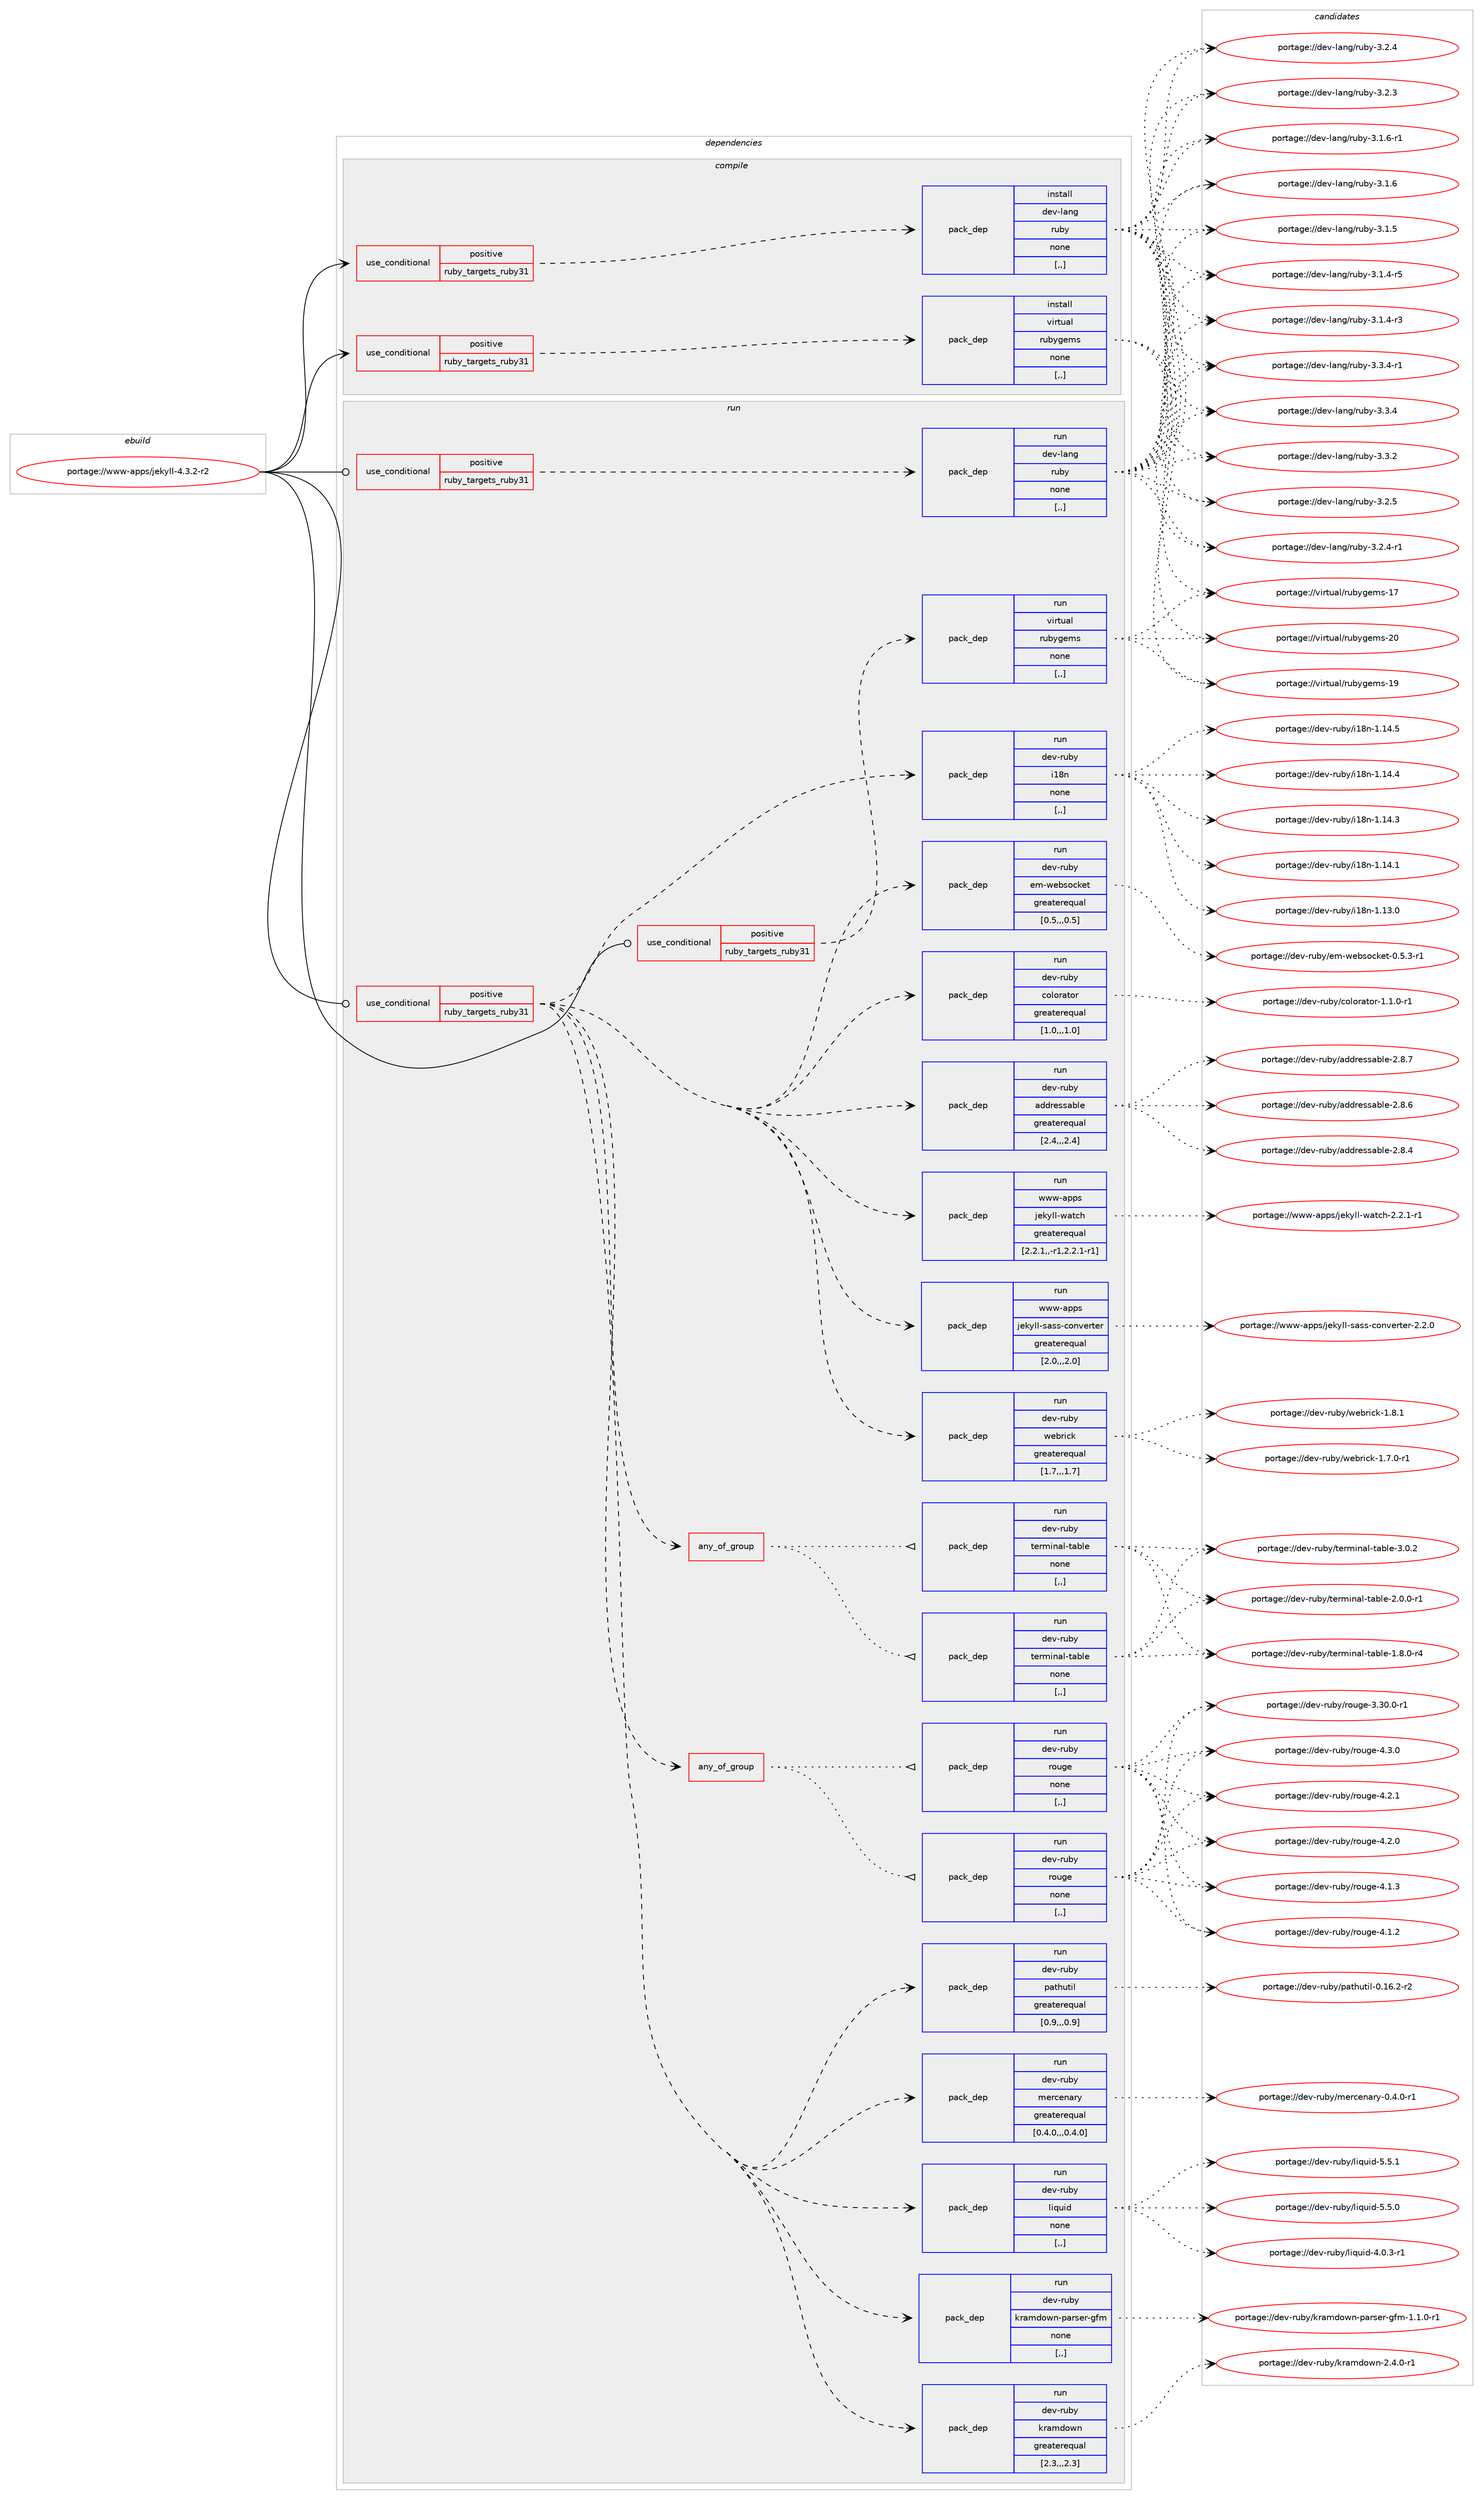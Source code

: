 digraph prolog {

# *************
# Graph options
# *************

newrank=true;
concentrate=true;
compound=true;
graph [rankdir=LR,fontname=Helvetica,fontsize=10,ranksep=1.5];#, ranksep=2.5, nodesep=0.2];
edge  [arrowhead=vee];
node  [fontname=Helvetica,fontsize=10];

# **********
# The ebuild
# **********

subgraph cluster_leftcol {
color=gray;
label=<<i>ebuild</i>>;
id [label="portage://www-apps/jekyll-4.3.2-r2", color=red, width=4, href="../www-apps/jekyll-4.3.2-r2.svg"];
}

# ****************
# The dependencies
# ****************

subgraph cluster_midcol {
color=gray;
label=<<i>dependencies</i>>;
subgraph cluster_compile {
fillcolor="#eeeeee";
style=filled;
label=<<i>compile</i>>;
subgraph cond119001 {
dependency446890 [label=<<TABLE BORDER="0" CELLBORDER="1" CELLSPACING="0" CELLPADDING="4"><TR><TD ROWSPAN="3" CELLPADDING="10">use_conditional</TD></TR><TR><TD>positive</TD></TR><TR><TD>ruby_targets_ruby31</TD></TR></TABLE>>, shape=none, color=red];
subgraph pack324602 {
dependency446891 [label=<<TABLE BORDER="0" CELLBORDER="1" CELLSPACING="0" CELLPADDING="4" WIDTH="220"><TR><TD ROWSPAN="6" CELLPADDING="30">pack_dep</TD></TR><TR><TD WIDTH="110">install</TD></TR><TR><TD>dev-lang</TD></TR><TR><TD>ruby</TD></TR><TR><TD>none</TD></TR><TR><TD>[,,]</TD></TR></TABLE>>, shape=none, color=blue];
}
dependency446890:e -> dependency446891:w [weight=20,style="dashed",arrowhead="vee"];
}
id:e -> dependency446890:w [weight=20,style="solid",arrowhead="vee"];
subgraph cond119002 {
dependency446892 [label=<<TABLE BORDER="0" CELLBORDER="1" CELLSPACING="0" CELLPADDING="4"><TR><TD ROWSPAN="3" CELLPADDING="10">use_conditional</TD></TR><TR><TD>positive</TD></TR><TR><TD>ruby_targets_ruby31</TD></TR></TABLE>>, shape=none, color=red];
subgraph pack324603 {
dependency446893 [label=<<TABLE BORDER="0" CELLBORDER="1" CELLSPACING="0" CELLPADDING="4" WIDTH="220"><TR><TD ROWSPAN="6" CELLPADDING="30">pack_dep</TD></TR><TR><TD WIDTH="110">install</TD></TR><TR><TD>virtual</TD></TR><TR><TD>rubygems</TD></TR><TR><TD>none</TD></TR><TR><TD>[,,]</TD></TR></TABLE>>, shape=none, color=blue];
}
dependency446892:e -> dependency446893:w [weight=20,style="dashed",arrowhead="vee"];
}
id:e -> dependency446892:w [weight=20,style="solid",arrowhead="vee"];
}
subgraph cluster_compileandrun {
fillcolor="#eeeeee";
style=filled;
label=<<i>compile and run</i>>;
}
subgraph cluster_run {
fillcolor="#eeeeee";
style=filled;
label=<<i>run</i>>;
subgraph cond119003 {
dependency446894 [label=<<TABLE BORDER="0" CELLBORDER="1" CELLSPACING="0" CELLPADDING="4"><TR><TD ROWSPAN="3" CELLPADDING="10">use_conditional</TD></TR><TR><TD>positive</TD></TR><TR><TD>ruby_targets_ruby31</TD></TR></TABLE>>, shape=none, color=red];
subgraph pack324604 {
dependency446895 [label=<<TABLE BORDER="0" CELLBORDER="1" CELLSPACING="0" CELLPADDING="4" WIDTH="220"><TR><TD ROWSPAN="6" CELLPADDING="30">pack_dep</TD></TR><TR><TD WIDTH="110">run</TD></TR><TR><TD>dev-lang</TD></TR><TR><TD>ruby</TD></TR><TR><TD>none</TD></TR><TR><TD>[,,]</TD></TR></TABLE>>, shape=none, color=blue];
}
dependency446894:e -> dependency446895:w [weight=20,style="dashed",arrowhead="vee"];
}
id:e -> dependency446894:w [weight=20,style="solid",arrowhead="odot"];
subgraph cond119004 {
dependency446896 [label=<<TABLE BORDER="0" CELLBORDER="1" CELLSPACING="0" CELLPADDING="4"><TR><TD ROWSPAN="3" CELLPADDING="10">use_conditional</TD></TR><TR><TD>positive</TD></TR><TR><TD>ruby_targets_ruby31</TD></TR></TABLE>>, shape=none, color=red];
subgraph pack324605 {
dependency446897 [label=<<TABLE BORDER="0" CELLBORDER="1" CELLSPACING="0" CELLPADDING="4" WIDTH="220"><TR><TD ROWSPAN="6" CELLPADDING="30">pack_dep</TD></TR><TR><TD WIDTH="110">run</TD></TR><TR><TD>dev-ruby</TD></TR><TR><TD>addressable</TD></TR><TR><TD>greaterequal</TD></TR><TR><TD>[2.4,,,2.4]</TD></TR></TABLE>>, shape=none, color=blue];
}
dependency446896:e -> dependency446897:w [weight=20,style="dashed",arrowhead="vee"];
subgraph pack324606 {
dependency446898 [label=<<TABLE BORDER="0" CELLBORDER="1" CELLSPACING="0" CELLPADDING="4" WIDTH="220"><TR><TD ROWSPAN="6" CELLPADDING="30">pack_dep</TD></TR><TR><TD WIDTH="110">run</TD></TR><TR><TD>dev-ruby</TD></TR><TR><TD>colorator</TD></TR><TR><TD>greaterequal</TD></TR><TR><TD>[1.0,,,1.0]</TD></TR></TABLE>>, shape=none, color=blue];
}
dependency446896:e -> dependency446898:w [weight=20,style="dashed",arrowhead="vee"];
subgraph pack324607 {
dependency446899 [label=<<TABLE BORDER="0" CELLBORDER="1" CELLSPACING="0" CELLPADDING="4" WIDTH="220"><TR><TD ROWSPAN="6" CELLPADDING="30">pack_dep</TD></TR><TR><TD WIDTH="110">run</TD></TR><TR><TD>dev-ruby</TD></TR><TR><TD>em-websocket</TD></TR><TR><TD>greaterequal</TD></TR><TR><TD>[0.5,,,0.5]</TD></TR></TABLE>>, shape=none, color=blue];
}
dependency446896:e -> dependency446899:w [weight=20,style="dashed",arrowhead="vee"];
subgraph pack324608 {
dependency446900 [label=<<TABLE BORDER="0" CELLBORDER="1" CELLSPACING="0" CELLPADDING="4" WIDTH="220"><TR><TD ROWSPAN="6" CELLPADDING="30">pack_dep</TD></TR><TR><TD WIDTH="110">run</TD></TR><TR><TD>dev-ruby</TD></TR><TR><TD>i18n</TD></TR><TR><TD>none</TD></TR><TR><TD>[,,]</TD></TR></TABLE>>, shape=none, color=blue];
}
dependency446896:e -> dependency446900:w [weight=20,style="dashed",arrowhead="vee"];
subgraph pack324609 {
dependency446901 [label=<<TABLE BORDER="0" CELLBORDER="1" CELLSPACING="0" CELLPADDING="4" WIDTH="220"><TR><TD ROWSPAN="6" CELLPADDING="30">pack_dep</TD></TR><TR><TD WIDTH="110">run</TD></TR><TR><TD>dev-ruby</TD></TR><TR><TD>kramdown</TD></TR><TR><TD>greaterequal</TD></TR><TR><TD>[2.3,,,2.3]</TD></TR></TABLE>>, shape=none, color=blue];
}
dependency446896:e -> dependency446901:w [weight=20,style="dashed",arrowhead="vee"];
subgraph pack324610 {
dependency446902 [label=<<TABLE BORDER="0" CELLBORDER="1" CELLSPACING="0" CELLPADDING="4" WIDTH="220"><TR><TD ROWSPAN="6" CELLPADDING="30">pack_dep</TD></TR><TR><TD WIDTH="110">run</TD></TR><TR><TD>dev-ruby</TD></TR><TR><TD>kramdown-parser-gfm</TD></TR><TR><TD>none</TD></TR><TR><TD>[,,]</TD></TR></TABLE>>, shape=none, color=blue];
}
dependency446896:e -> dependency446902:w [weight=20,style="dashed",arrowhead="vee"];
subgraph pack324611 {
dependency446903 [label=<<TABLE BORDER="0" CELLBORDER="1" CELLSPACING="0" CELLPADDING="4" WIDTH="220"><TR><TD ROWSPAN="6" CELLPADDING="30">pack_dep</TD></TR><TR><TD WIDTH="110">run</TD></TR><TR><TD>dev-ruby</TD></TR><TR><TD>liquid</TD></TR><TR><TD>none</TD></TR><TR><TD>[,,]</TD></TR></TABLE>>, shape=none, color=blue];
}
dependency446896:e -> dependency446903:w [weight=20,style="dashed",arrowhead="vee"];
subgraph pack324612 {
dependency446904 [label=<<TABLE BORDER="0" CELLBORDER="1" CELLSPACING="0" CELLPADDING="4" WIDTH="220"><TR><TD ROWSPAN="6" CELLPADDING="30">pack_dep</TD></TR><TR><TD WIDTH="110">run</TD></TR><TR><TD>dev-ruby</TD></TR><TR><TD>mercenary</TD></TR><TR><TD>greaterequal</TD></TR><TR><TD>[0.4.0,,,0.4.0]</TD></TR></TABLE>>, shape=none, color=blue];
}
dependency446896:e -> dependency446904:w [weight=20,style="dashed",arrowhead="vee"];
subgraph pack324613 {
dependency446905 [label=<<TABLE BORDER="0" CELLBORDER="1" CELLSPACING="0" CELLPADDING="4" WIDTH="220"><TR><TD ROWSPAN="6" CELLPADDING="30">pack_dep</TD></TR><TR><TD WIDTH="110">run</TD></TR><TR><TD>dev-ruby</TD></TR><TR><TD>pathutil</TD></TR><TR><TD>greaterequal</TD></TR><TR><TD>[0.9,,,0.9]</TD></TR></TABLE>>, shape=none, color=blue];
}
dependency446896:e -> dependency446905:w [weight=20,style="dashed",arrowhead="vee"];
subgraph any3058 {
dependency446906 [label=<<TABLE BORDER="0" CELLBORDER="1" CELLSPACING="0" CELLPADDING="4"><TR><TD CELLPADDING="10">any_of_group</TD></TR></TABLE>>, shape=none, color=red];subgraph pack324614 {
dependency446907 [label=<<TABLE BORDER="0" CELLBORDER="1" CELLSPACING="0" CELLPADDING="4" WIDTH="220"><TR><TD ROWSPAN="6" CELLPADDING="30">pack_dep</TD></TR><TR><TD WIDTH="110">run</TD></TR><TR><TD>dev-ruby</TD></TR><TR><TD>rouge</TD></TR><TR><TD>none</TD></TR><TR><TD>[,,]</TD></TR></TABLE>>, shape=none, color=blue];
}
dependency446906:e -> dependency446907:w [weight=20,style="dotted",arrowhead="oinv"];
subgraph pack324615 {
dependency446908 [label=<<TABLE BORDER="0" CELLBORDER="1" CELLSPACING="0" CELLPADDING="4" WIDTH="220"><TR><TD ROWSPAN="6" CELLPADDING="30">pack_dep</TD></TR><TR><TD WIDTH="110">run</TD></TR><TR><TD>dev-ruby</TD></TR><TR><TD>rouge</TD></TR><TR><TD>none</TD></TR><TR><TD>[,,]</TD></TR></TABLE>>, shape=none, color=blue];
}
dependency446906:e -> dependency446908:w [weight=20,style="dotted",arrowhead="oinv"];
}
dependency446896:e -> dependency446906:w [weight=20,style="dashed",arrowhead="vee"];
subgraph any3059 {
dependency446909 [label=<<TABLE BORDER="0" CELLBORDER="1" CELLSPACING="0" CELLPADDING="4"><TR><TD CELLPADDING="10">any_of_group</TD></TR></TABLE>>, shape=none, color=red];subgraph pack324616 {
dependency446910 [label=<<TABLE BORDER="0" CELLBORDER="1" CELLSPACING="0" CELLPADDING="4" WIDTH="220"><TR><TD ROWSPAN="6" CELLPADDING="30">pack_dep</TD></TR><TR><TD WIDTH="110">run</TD></TR><TR><TD>dev-ruby</TD></TR><TR><TD>terminal-table</TD></TR><TR><TD>none</TD></TR><TR><TD>[,,]</TD></TR></TABLE>>, shape=none, color=blue];
}
dependency446909:e -> dependency446910:w [weight=20,style="dotted",arrowhead="oinv"];
subgraph pack324617 {
dependency446911 [label=<<TABLE BORDER="0" CELLBORDER="1" CELLSPACING="0" CELLPADDING="4" WIDTH="220"><TR><TD ROWSPAN="6" CELLPADDING="30">pack_dep</TD></TR><TR><TD WIDTH="110">run</TD></TR><TR><TD>dev-ruby</TD></TR><TR><TD>terminal-table</TD></TR><TR><TD>none</TD></TR><TR><TD>[,,]</TD></TR></TABLE>>, shape=none, color=blue];
}
dependency446909:e -> dependency446911:w [weight=20,style="dotted",arrowhead="oinv"];
}
dependency446896:e -> dependency446909:w [weight=20,style="dashed",arrowhead="vee"];
subgraph pack324618 {
dependency446912 [label=<<TABLE BORDER="0" CELLBORDER="1" CELLSPACING="0" CELLPADDING="4" WIDTH="220"><TR><TD ROWSPAN="6" CELLPADDING="30">pack_dep</TD></TR><TR><TD WIDTH="110">run</TD></TR><TR><TD>dev-ruby</TD></TR><TR><TD>webrick</TD></TR><TR><TD>greaterequal</TD></TR><TR><TD>[1.7,,,1.7]</TD></TR></TABLE>>, shape=none, color=blue];
}
dependency446896:e -> dependency446912:w [weight=20,style="dashed",arrowhead="vee"];
subgraph pack324619 {
dependency446913 [label=<<TABLE BORDER="0" CELLBORDER="1" CELLSPACING="0" CELLPADDING="4" WIDTH="220"><TR><TD ROWSPAN="6" CELLPADDING="30">pack_dep</TD></TR><TR><TD WIDTH="110">run</TD></TR><TR><TD>www-apps</TD></TR><TR><TD>jekyll-sass-converter</TD></TR><TR><TD>greaterequal</TD></TR><TR><TD>[2.0,,,2.0]</TD></TR></TABLE>>, shape=none, color=blue];
}
dependency446896:e -> dependency446913:w [weight=20,style="dashed",arrowhead="vee"];
subgraph pack324620 {
dependency446914 [label=<<TABLE BORDER="0" CELLBORDER="1" CELLSPACING="0" CELLPADDING="4" WIDTH="220"><TR><TD ROWSPAN="6" CELLPADDING="30">pack_dep</TD></TR><TR><TD WIDTH="110">run</TD></TR><TR><TD>www-apps</TD></TR><TR><TD>jekyll-watch</TD></TR><TR><TD>greaterequal</TD></TR><TR><TD>[2.2.1,,-r1,2.2.1-r1]</TD></TR></TABLE>>, shape=none, color=blue];
}
dependency446896:e -> dependency446914:w [weight=20,style="dashed",arrowhead="vee"];
}
id:e -> dependency446896:w [weight=20,style="solid",arrowhead="odot"];
subgraph cond119005 {
dependency446915 [label=<<TABLE BORDER="0" CELLBORDER="1" CELLSPACING="0" CELLPADDING="4"><TR><TD ROWSPAN="3" CELLPADDING="10">use_conditional</TD></TR><TR><TD>positive</TD></TR><TR><TD>ruby_targets_ruby31</TD></TR></TABLE>>, shape=none, color=red];
subgraph pack324621 {
dependency446916 [label=<<TABLE BORDER="0" CELLBORDER="1" CELLSPACING="0" CELLPADDING="4" WIDTH="220"><TR><TD ROWSPAN="6" CELLPADDING="30">pack_dep</TD></TR><TR><TD WIDTH="110">run</TD></TR><TR><TD>virtual</TD></TR><TR><TD>rubygems</TD></TR><TR><TD>none</TD></TR><TR><TD>[,,]</TD></TR></TABLE>>, shape=none, color=blue];
}
dependency446915:e -> dependency446916:w [weight=20,style="dashed",arrowhead="vee"];
}
id:e -> dependency446915:w [weight=20,style="solid",arrowhead="odot"];
}
}

# **************
# The candidates
# **************

subgraph cluster_choices {
rank=same;
color=gray;
label=<<i>candidates</i>>;

subgraph choice324602 {
color=black;
nodesep=1;
choice100101118451089711010347114117981214551465146524511449 [label="portage://dev-lang/ruby-3.3.4-r1", color=red, width=4,href="../dev-lang/ruby-3.3.4-r1.svg"];
choice10010111845108971101034711411798121455146514652 [label="portage://dev-lang/ruby-3.3.4", color=red, width=4,href="../dev-lang/ruby-3.3.4.svg"];
choice10010111845108971101034711411798121455146514650 [label="portage://dev-lang/ruby-3.3.2", color=red, width=4,href="../dev-lang/ruby-3.3.2.svg"];
choice10010111845108971101034711411798121455146504653 [label="portage://dev-lang/ruby-3.2.5", color=red, width=4,href="../dev-lang/ruby-3.2.5.svg"];
choice100101118451089711010347114117981214551465046524511449 [label="portage://dev-lang/ruby-3.2.4-r1", color=red, width=4,href="../dev-lang/ruby-3.2.4-r1.svg"];
choice10010111845108971101034711411798121455146504652 [label="portage://dev-lang/ruby-3.2.4", color=red, width=4,href="../dev-lang/ruby-3.2.4.svg"];
choice10010111845108971101034711411798121455146504651 [label="portage://dev-lang/ruby-3.2.3", color=red, width=4,href="../dev-lang/ruby-3.2.3.svg"];
choice100101118451089711010347114117981214551464946544511449 [label="portage://dev-lang/ruby-3.1.6-r1", color=red, width=4,href="../dev-lang/ruby-3.1.6-r1.svg"];
choice10010111845108971101034711411798121455146494654 [label="portage://dev-lang/ruby-3.1.6", color=red, width=4,href="../dev-lang/ruby-3.1.6.svg"];
choice10010111845108971101034711411798121455146494653 [label="portage://dev-lang/ruby-3.1.5", color=red, width=4,href="../dev-lang/ruby-3.1.5.svg"];
choice100101118451089711010347114117981214551464946524511453 [label="portage://dev-lang/ruby-3.1.4-r5", color=red, width=4,href="../dev-lang/ruby-3.1.4-r5.svg"];
choice100101118451089711010347114117981214551464946524511451 [label="portage://dev-lang/ruby-3.1.4-r3", color=red, width=4,href="../dev-lang/ruby-3.1.4-r3.svg"];
dependency446891:e -> choice100101118451089711010347114117981214551465146524511449:w [style=dotted,weight="100"];
dependency446891:e -> choice10010111845108971101034711411798121455146514652:w [style=dotted,weight="100"];
dependency446891:e -> choice10010111845108971101034711411798121455146514650:w [style=dotted,weight="100"];
dependency446891:e -> choice10010111845108971101034711411798121455146504653:w [style=dotted,weight="100"];
dependency446891:e -> choice100101118451089711010347114117981214551465046524511449:w [style=dotted,weight="100"];
dependency446891:e -> choice10010111845108971101034711411798121455146504652:w [style=dotted,weight="100"];
dependency446891:e -> choice10010111845108971101034711411798121455146504651:w [style=dotted,weight="100"];
dependency446891:e -> choice100101118451089711010347114117981214551464946544511449:w [style=dotted,weight="100"];
dependency446891:e -> choice10010111845108971101034711411798121455146494654:w [style=dotted,weight="100"];
dependency446891:e -> choice10010111845108971101034711411798121455146494653:w [style=dotted,weight="100"];
dependency446891:e -> choice100101118451089711010347114117981214551464946524511453:w [style=dotted,weight="100"];
dependency446891:e -> choice100101118451089711010347114117981214551464946524511451:w [style=dotted,weight="100"];
}
subgraph choice324603 {
color=black;
nodesep=1;
choice118105114116117971084711411798121103101109115455048 [label="portage://virtual/rubygems-20", color=red, width=4,href="../virtual/rubygems-20.svg"];
choice118105114116117971084711411798121103101109115454957 [label="portage://virtual/rubygems-19", color=red, width=4,href="../virtual/rubygems-19.svg"];
choice118105114116117971084711411798121103101109115454955 [label="portage://virtual/rubygems-17", color=red, width=4,href="../virtual/rubygems-17.svg"];
dependency446893:e -> choice118105114116117971084711411798121103101109115455048:w [style=dotted,weight="100"];
dependency446893:e -> choice118105114116117971084711411798121103101109115454957:w [style=dotted,weight="100"];
dependency446893:e -> choice118105114116117971084711411798121103101109115454955:w [style=dotted,weight="100"];
}
subgraph choice324604 {
color=black;
nodesep=1;
choice100101118451089711010347114117981214551465146524511449 [label="portage://dev-lang/ruby-3.3.4-r1", color=red, width=4,href="../dev-lang/ruby-3.3.4-r1.svg"];
choice10010111845108971101034711411798121455146514652 [label="portage://dev-lang/ruby-3.3.4", color=red, width=4,href="../dev-lang/ruby-3.3.4.svg"];
choice10010111845108971101034711411798121455146514650 [label="portage://dev-lang/ruby-3.3.2", color=red, width=4,href="../dev-lang/ruby-3.3.2.svg"];
choice10010111845108971101034711411798121455146504653 [label="portage://dev-lang/ruby-3.2.5", color=red, width=4,href="../dev-lang/ruby-3.2.5.svg"];
choice100101118451089711010347114117981214551465046524511449 [label="portage://dev-lang/ruby-3.2.4-r1", color=red, width=4,href="../dev-lang/ruby-3.2.4-r1.svg"];
choice10010111845108971101034711411798121455146504652 [label="portage://dev-lang/ruby-3.2.4", color=red, width=4,href="../dev-lang/ruby-3.2.4.svg"];
choice10010111845108971101034711411798121455146504651 [label="portage://dev-lang/ruby-3.2.3", color=red, width=4,href="../dev-lang/ruby-3.2.3.svg"];
choice100101118451089711010347114117981214551464946544511449 [label="portage://dev-lang/ruby-3.1.6-r1", color=red, width=4,href="../dev-lang/ruby-3.1.6-r1.svg"];
choice10010111845108971101034711411798121455146494654 [label="portage://dev-lang/ruby-3.1.6", color=red, width=4,href="../dev-lang/ruby-3.1.6.svg"];
choice10010111845108971101034711411798121455146494653 [label="portage://dev-lang/ruby-3.1.5", color=red, width=4,href="../dev-lang/ruby-3.1.5.svg"];
choice100101118451089711010347114117981214551464946524511453 [label="portage://dev-lang/ruby-3.1.4-r5", color=red, width=4,href="../dev-lang/ruby-3.1.4-r5.svg"];
choice100101118451089711010347114117981214551464946524511451 [label="portage://dev-lang/ruby-3.1.4-r3", color=red, width=4,href="../dev-lang/ruby-3.1.4-r3.svg"];
dependency446895:e -> choice100101118451089711010347114117981214551465146524511449:w [style=dotted,weight="100"];
dependency446895:e -> choice10010111845108971101034711411798121455146514652:w [style=dotted,weight="100"];
dependency446895:e -> choice10010111845108971101034711411798121455146514650:w [style=dotted,weight="100"];
dependency446895:e -> choice10010111845108971101034711411798121455146504653:w [style=dotted,weight="100"];
dependency446895:e -> choice100101118451089711010347114117981214551465046524511449:w [style=dotted,weight="100"];
dependency446895:e -> choice10010111845108971101034711411798121455146504652:w [style=dotted,weight="100"];
dependency446895:e -> choice10010111845108971101034711411798121455146504651:w [style=dotted,weight="100"];
dependency446895:e -> choice100101118451089711010347114117981214551464946544511449:w [style=dotted,weight="100"];
dependency446895:e -> choice10010111845108971101034711411798121455146494654:w [style=dotted,weight="100"];
dependency446895:e -> choice10010111845108971101034711411798121455146494653:w [style=dotted,weight="100"];
dependency446895:e -> choice100101118451089711010347114117981214551464946524511453:w [style=dotted,weight="100"];
dependency446895:e -> choice100101118451089711010347114117981214551464946524511451:w [style=dotted,weight="100"];
}
subgraph choice324605 {
color=black;
nodesep=1;
choice100101118451141179812147971001001141011151159798108101455046564655 [label="portage://dev-ruby/addressable-2.8.7", color=red, width=4,href="../dev-ruby/addressable-2.8.7.svg"];
choice100101118451141179812147971001001141011151159798108101455046564654 [label="portage://dev-ruby/addressable-2.8.6", color=red, width=4,href="../dev-ruby/addressable-2.8.6.svg"];
choice100101118451141179812147971001001141011151159798108101455046564652 [label="portage://dev-ruby/addressable-2.8.4", color=red, width=4,href="../dev-ruby/addressable-2.8.4.svg"];
dependency446897:e -> choice100101118451141179812147971001001141011151159798108101455046564655:w [style=dotted,weight="100"];
dependency446897:e -> choice100101118451141179812147971001001141011151159798108101455046564654:w [style=dotted,weight="100"];
dependency446897:e -> choice100101118451141179812147971001001141011151159798108101455046564652:w [style=dotted,weight="100"];
}
subgraph choice324606 {
color=black;
nodesep=1;
choice10010111845114117981214799111108111114971161111144549464946484511449 [label="portage://dev-ruby/colorator-1.1.0-r1", color=red, width=4,href="../dev-ruby/colorator-1.1.0-r1.svg"];
dependency446898:e -> choice10010111845114117981214799111108111114971161111144549464946484511449:w [style=dotted,weight="100"];
}
subgraph choice324607 {
color=black;
nodesep=1;
choice1001011184511411798121471011094511910198115111991071011164548465346514511449 [label="portage://dev-ruby/em-websocket-0.5.3-r1", color=red, width=4,href="../dev-ruby/em-websocket-0.5.3-r1.svg"];
dependency446899:e -> choice1001011184511411798121471011094511910198115111991071011164548465346514511449:w [style=dotted,weight="100"];
}
subgraph choice324608 {
color=black;
nodesep=1;
choice100101118451141179812147105495611045494649524653 [label="portage://dev-ruby/i18n-1.14.5", color=red, width=4,href="../dev-ruby/i18n-1.14.5.svg"];
choice100101118451141179812147105495611045494649524652 [label="portage://dev-ruby/i18n-1.14.4", color=red, width=4,href="../dev-ruby/i18n-1.14.4.svg"];
choice100101118451141179812147105495611045494649524651 [label="portage://dev-ruby/i18n-1.14.3", color=red, width=4,href="../dev-ruby/i18n-1.14.3.svg"];
choice100101118451141179812147105495611045494649524649 [label="portage://dev-ruby/i18n-1.14.1", color=red, width=4,href="../dev-ruby/i18n-1.14.1.svg"];
choice100101118451141179812147105495611045494649514648 [label="portage://dev-ruby/i18n-1.13.0", color=red, width=4,href="../dev-ruby/i18n-1.13.0.svg"];
dependency446900:e -> choice100101118451141179812147105495611045494649524653:w [style=dotted,weight="100"];
dependency446900:e -> choice100101118451141179812147105495611045494649524652:w [style=dotted,weight="100"];
dependency446900:e -> choice100101118451141179812147105495611045494649524651:w [style=dotted,weight="100"];
dependency446900:e -> choice100101118451141179812147105495611045494649524649:w [style=dotted,weight="100"];
dependency446900:e -> choice100101118451141179812147105495611045494649514648:w [style=dotted,weight="100"];
}
subgraph choice324609 {
color=black;
nodesep=1;
choice100101118451141179812147107114971091001111191104550465246484511449 [label="portage://dev-ruby/kramdown-2.4.0-r1", color=red, width=4,href="../dev-ruby/kramdown-2.4.0-r1.svg"];
dependency446901:e -> choice100101118451141179812147107114971091001111191104550465246484511449:w [style=dotted,weight="100"];
}
subgraph choice324610 {
color=black;
nodesep=1;
choice100101118451141179812147107114971091001111191104511297114115101114451031021094549464946484511449 [label="portage://dev-ruby/kramdown-parser-gfm-1.1.0-r1", color=red, width=4,href="../dev-ruby/kramdown-parser-gfm-1.1.0-r1.svg"];
dependency446902:e -> choice100101118451141179812147107114971091001111191104511297114115101114451031021094549464946484511449:w [style=dotted,weight="100"];
}
subgraph choice324611 {
color=black;
nodesep=1;
choice100101118451141179812147108105113117105100455346534649 [label="portage://dev-ruby/liquid-5.5.1", color=red, width=4,href="../dev-ruby/liquid-5.5.1.svg"];
choice100101118451141179812147108105113117105100455346534648 [label="portage://dev-ruby/liquid-5.5.0", color=red, width=4,href="../dev-ruby/liquid-5.5.0.svg"];
choice1001011184511411798121471081051131171051004552464846514511449 [label="portage://dev-ruby/liquid-4.0.3-r1", color=red, width=4,href="../dev-ruby/liquid-4.0.3-r1.svg"];
dependency446903:e -> choice100101118451141179812147108105113117105100455346534649:w [style=dotted,weight="100"];
dependency446903:e -> choice100101118451141179812147108105113117105100455346534648:w [style=dotted,weight="100"];
dependency446903:e -> choice1001011184511411798121471081051131171051004552464846514511449:w [style=dotted,weight="100"];
}
subgraph choice324612 {
color=black;
nodesep=1;
choice10010111845114117981214710910111499101110971141214548465246484511449 [label="portage://dev-ruby/mercenary-0.4.0-r1", color=red, width=4,href="../dev-ruby/mercenary-0.4.0-r1.svg"];
dependency446904:e -> choice10010111845114117981214710910111499101110971141214548465246484511449:w [style=dotted,weight="100"];
}
subgraph choice324613 {
color=black;
nodesep=1;
choice10010111845114117981214711297116104117116105108454846495446504511450 [label="portage://dev-ruby/pathutil-0.16.2-r2", color=red, width=4,href="../dev-ruby/pathutil-0.16.2-r2.svg"];
dependency446905:e -> choice10010111845114117981214711297116104117116105108454846495446504511450:w [style=dotted,weight="100"];
}
subgraph choice324614 {
color=black;
nodesep=1;
choice100101118451141179812147114111117103101455246514648 [label="portage://dev-ruby/rouge-4.3.0", color=red, width=4,href="../dev-ruby/rouge-4.3.0.svg"];
choice100101118451141179812147114111117103101455246504649 [label="portage://dev-ruby/rouge-4.2.1", color=red, width=4,href="../dev-ruby/rouge-4.2.1.svg"];
choice100101118451141179812147114111117103101455246504648 [label="portage://dev-ruby/rouge-4.2.0", color=red, width=4,href="../dev-ruby/rouge-4.2.0.svg"];
choice100101118451141179812147114111117103101455246494651 [label="portage://dev-ruby/rouge-4.1.3", color=red, width=4,href="../dev-ruby/rouge-4.1.3.svg"];
choice100101118451141179812147114111117103101455246494650 [label="portage://dev-ruby/rouge-4.1.2", color=red, width=4,href="../dev-ruby/rouge-4.1.2.svg"];
choice100101118451141179812147114111117103101455146514846484511449 [label="portage://dev-ruby/rouge-3.30.0-r1", color=red, width=4,href="../dev-ruby/rouge-3.30.0-r1.svg"];
dependency446907:e -> choice100101118451141179812147114111117103101455246514648:w [style=dotted,weight="100"];
dependency446907:e -> choice100101118451141179812147114111117103101455246504649:w [style=dotted,weight="100"];
dependency446907:e -> choice100101118451141179812147114111117103101455246504648:w [style=dotted,weight="100"];
dependency446907:e -> choice100101118451141179812147114111117103101455246494651:w [style=dotted,weight="100"];
dependency446907:e -> choice100101118451141179812147114111117103101455246494650:w [style=dotted,weight="100"];
dependency446907:e -> choice100101118451141179812147114111117103101455146514846484511449:w [style=dotted,weight="100"];
}
subgraph choice324615 {
color=black;
nodesep=1;
choice100101118451141179812147114111117103101455246514648 [label="portage://dev-ruby/rouge-4.3.0", color=red, width=4,href="../dev-ruby/rouge-4.3.0.svg"];
choice100101118451141179812147114111117103101455246504649 [label="portage://dev-ruby/rouge-4.2.1", color=red, width=4,href="../dev-ruby/rouge-4.2.1.svg"];
choice100101118451141179812147114111117103101455246504648 [label="portage://dev-ruby/rouge-4.2.0", color=red, width=4,href="../dev-ruby/rouge-4.2.0.svg"];
choice100101118451141179812147114111117103101455246494651 [label="portage://dev-ruby/rouge-4.1.3", color=red, width=4,href="../dev-ruby/rouge-4.1.3.svg"];
choice100101118451141179812147114111117103101455246494650 [label="portage://dev-ruby/rouge-4.1.2", color=red, width=4,href="../dev-ruby/rouge-4.1.2.svg"];
choice100101118451141179812147114111117103101455146514846484511449 [label="portage://dev-ruby/rouge-3.30.0-r1", color=red, width=4,href="../dev-ruby/rouge-3.30.0-r1.svg"];
dependency446908:e -> choice100101118451141179812147114111117103101455246514648:w [style=dotted,weight="100"];
dependency446908:e -> choice100101118451141179812147114111117103101455246504649:w [style=dotted,weight="100"];
dependency446908:e -> choice100101118451141179812147114111117103101455246504648:w [style=dotted,weight="100"];
dependency446908:e -> choice100101118451141179812147114111117103101455246494651:w [style=dotted,weight="100"];
dependency446908:e -> choice100101118451141179812147114111117103101455246494650:w [style=dotted,weight="100"];
dependency446908:e -> choice100101118451141179812147114111117103101455146514846484511449:w [style=dotted,weight="100"];
}
subgraph choice324616 {
color=black;
nodesep=1;
choice10010111845114117981214711610111410910511097108451169798108101455146484650 [label="portage://dev-ruby/terminal-table-3.0.2", color=red, width=4,href="../dev-ruby/terminal-table-3.0.2.svg"];
choice100101118451141179812147116101114109105110971084511697981081014550464846484511449 [label="portage://dev-ruby/terminal-table-2.0.0-r1", color=red, width=4,href="../dev-ruby/terminal-table-2.0.0-r1.svg"];
choice100101118451141179812147116101114109105110971084511697981081014549465646484511452 [label="portage://dev-ruby/terminal-table-1.8.0-r4", color=red, width=4,href="../dev-ruby/terminal-table-1.8.0-r4.svg"];
dependency446910:e -> choice10010111845114117981214711610111410910511097108451169798108101455146484650:w [style=dotted,weight="100"];
dependency446910:e -> choice100101118451141179812147116101114109105110971084511697981081014550464846484511449:w [style=dotted,weight="100"];
dependency446910:e -> choice100101118451141179812147116101114109105110971084511697981081014549465646484511452:w [style=dotted,weight="100"];
}
subgraph choice324617 {
color=black;
nodesep=1;
choice10010111845114117981214711610111410910511097108451169798108101455146484650 [label="portage://dev-ruby/terminal-table-3.0.2", color=red, width=4,href="../dev-ruby/terminal-table-3.0.2.svg"];
choice100101118451141179812147116101114109105110971084511697981081014550464846484511449 [label="portage://dev-ruby/terminal-table-2.0.0-r1", color=red, width=4,href="../dev-ruby/terminal-table-2.0.0-r1.svg"];
choice100101118451141179812147116101114109105110971084511697981081014549465646484511452 [label="portage://dev-ruby/terminal-table-1.8.0-r4", color=red, width=4,href="../dev-ruby/terminal-table-1.8.0-r4.svg"];
dependency446911:e -> choice10010111845114117981214711610111410910511097108451169798108101455146484650:w [style=dotted,weight="100"];
dependency446911:e -> choice100101118451141179812147116101114109105110971084511697981081014550464846484511449:w [style=dotted,weight="100"];
dependency446911:e -> choice100101118451141179812147116101114109105110971084511697981081014549465646484511452:w [style=dotted,weight="100"];
}
subgraph choice324618 {
color=black;
nodesep=1;
choice1001011184511411798121471191019811410599107454946564649 [label="portage://dev-ruby/webrick-1.8.1", color=red, width=4,href="../dev-ruby/webrick-1.8.1.svg"];
choice10010111845114117981214711910198114105991074549465546484511449 [label="portage://dev-ruby/webrick-1.7.0-r1", color=red, width=4,href="../dev-ruby/webrick-1.7.0-r1.svg"];
dependency446912:e -> choice1001011184511411798121471191019811410599107454946564649:w [style=dotted,weight="100"];
dependency446912:e -> choice10010111845114117981214711910198114105991074549465546484511449:w [style=dotted,weight="100"];
}
subgraph choice324619 {
color=black;
nodesep=1;
choice11911911945971121121154710610110712110810845115971151154599111110118101114116101114455046504648 [label="portage://www-apps/jekyll-sass-converter-2.2.0", color=red, width=4,href="../www-apps/jekyll-sass-converter-2.2.0.svg"];
dependency446913:e -> choice11911911945971121121154710610110712110810845115971151154599111110118101114116101114455046504648:w [style=dotted,weight="100"];
}
subgraph choice324620 {
color=black;
nodesep=1;
choice1191191194597112112115471061011071211081084511997116991044550465046494511449 [label="portage://www-apps/jekyll-watch-2.2.1-r1", color=red, width=4,href="../www-apps/jekyll-watch-2.2.1-r1.svg"];
dependency446914:e -> choice1191191194597112112115471061011071211081084511997116991044550465046494511449:w [style=dotted,weight="100"];
}
subgraph choice324621 {
color=black;
nodesep=1;
choice118105114116117971084711411798121103101109115455048 [label="portage://virtual/rubygems-20", color=red, width=4,href="../virtual/rubygems-20.svg"];
choice118105114116117971084711411798121103101109115454957 [label="portage://virtual/rubygems-19", color=red, width=4,href="../virtual/rubygems-19.svg"];
choice118105114116117971084711411798121103101109115454955 [label="portage://virtual/rubygems-17", color=red, width=4,href="../virtual/rubygems-17.svg"];
dependency446916:e -> choice118105114116117971084711411798121103101109115455048:w [style=dotted,weight="100"];
dependency446916:e -> choice118105114116117971084711411798121103101109115454957:w [style=dotted,weight="100"];
dependency446916:e -> choice118105114116117971084711411798121103101109115454955:w [style=dotted,weight="100"];
}
}

}
